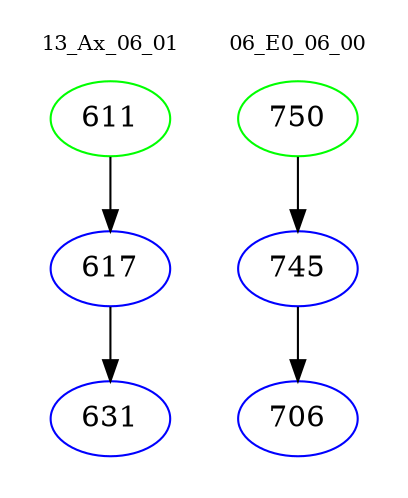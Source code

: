 digraph{
subgraph cluster_0 {
color = white
label = "13_Ax_06_01";
fontsize=10;
T0_611 [label="611", color="green"]
T0_611 -> T0_617 [color="black"]
T0_617 [label="617", color="blue"]
T0_617 -> T0_631 [color="black"]
T0_631 [label="631", color="blue"]
}
subgraph cluster_1 {
color = white
label = "06_E0_06_00";
fontsize=10;
T1_750 [label="750", color="green"]
T1_750 -> T1_745 [color="black"]
T1_745 [label="745", color="blue"]
T1_745 -> T1_706 [color="black"]
T1_706 [label="706", color="blue"]
}
}
